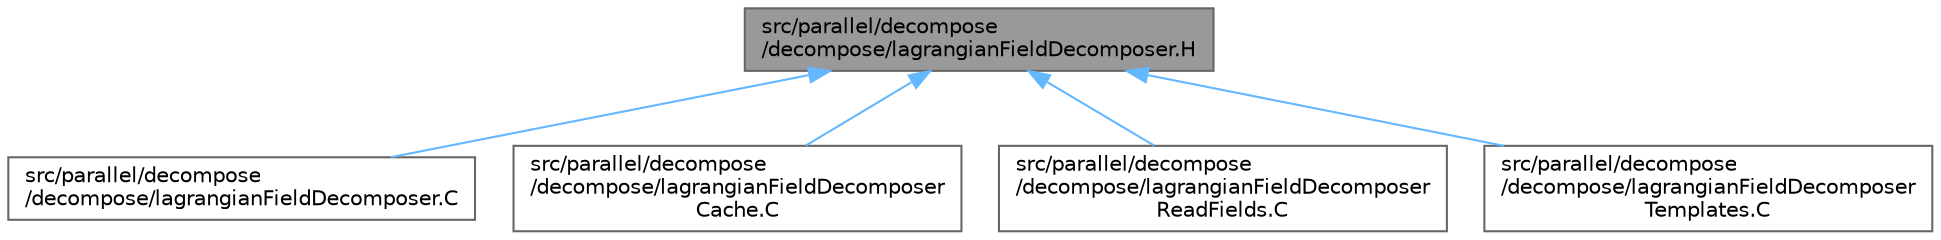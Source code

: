 digraph "src/parallel/decompose/decompose/lagrangianFieldDecomposer.H"
{
 // LATEX_PDF_SIZE
  bgcolor="transparent";
  edge [fontname=Helvetica,fontsize=10,labelfontname=Helvetica,labelfontsize=10];
  node [fontname=Helvetica,fontsize=10,shape=box,height=0.2,width=0.4];
  Node1 [id="Node000001",label="src/parallel/decompose\l/decompose/lagrangianFieldDecomposer.H",height=0.2,width=0.4,color="gray40", fillcolor="grey60", style="filled", fontcolor="black",tooltip=" "];
  Node1 -> Node2 [id="edge1_Node000001_Node000002",dir="back",color="steelblue1",style="solid",tooltip=" "];
  Node2 [id="Node000002",label="src/parallel/decompose\l/decompose/lagrangianFieldDecomposer.C",height=0.2,width=0.4,color="grey40", fillcolor="white", style="filled",URL="$lagrangianFieldDecomposer_8C.html",tooltip="Lagrangian field decomposer."];
  Node1 -> Node3 [id="edge2_Node000001_Node000003",dir="back",color="steelblue1",style="solid",tooltip=" "];
  Node3 [id="Node000003",label="src/parallel/decompose\l/decompose/lagrangianFieldDecomposer\lCache.C",height=0.2,width=0.4,color="grey40", fillcolor="white", style="filled",URL="$lagrangianFieldDecomposerCache_8C.html",tooltip=" "];
  Node1 -> Node4 [id="edge3_Node000001_Node000004",dir="back",color="steelblue1",style="solid",tooltip=" "];
  Node4 [id="Node000004",label="src/parallel/decompose\l/decompose/lagrangianFieldDecomposer\lReadFields.C",height=0.2,width=0.4,color="grey40", fillcolor="white", style="filled",URL="$lagrangianFieldDecomposerReadFields_8C.html",tooltip=" "];
  Node1 -> Node5 [id="edge4_Node000001_Node000005",dir="back",color="steelblue1",style="solid",tooltip=" "];
  Node5 [id="Node000005",label="src/parallel/decompose\l/decompose/lagrangianFieldDecomposer\lTemplates.C",height=0.2,width=0.4,color="grey40", fillcolor="white", style="filled",URL="$lagrangianFieldDecomposerTemplates_8C.html",tooltip=" "];
}

